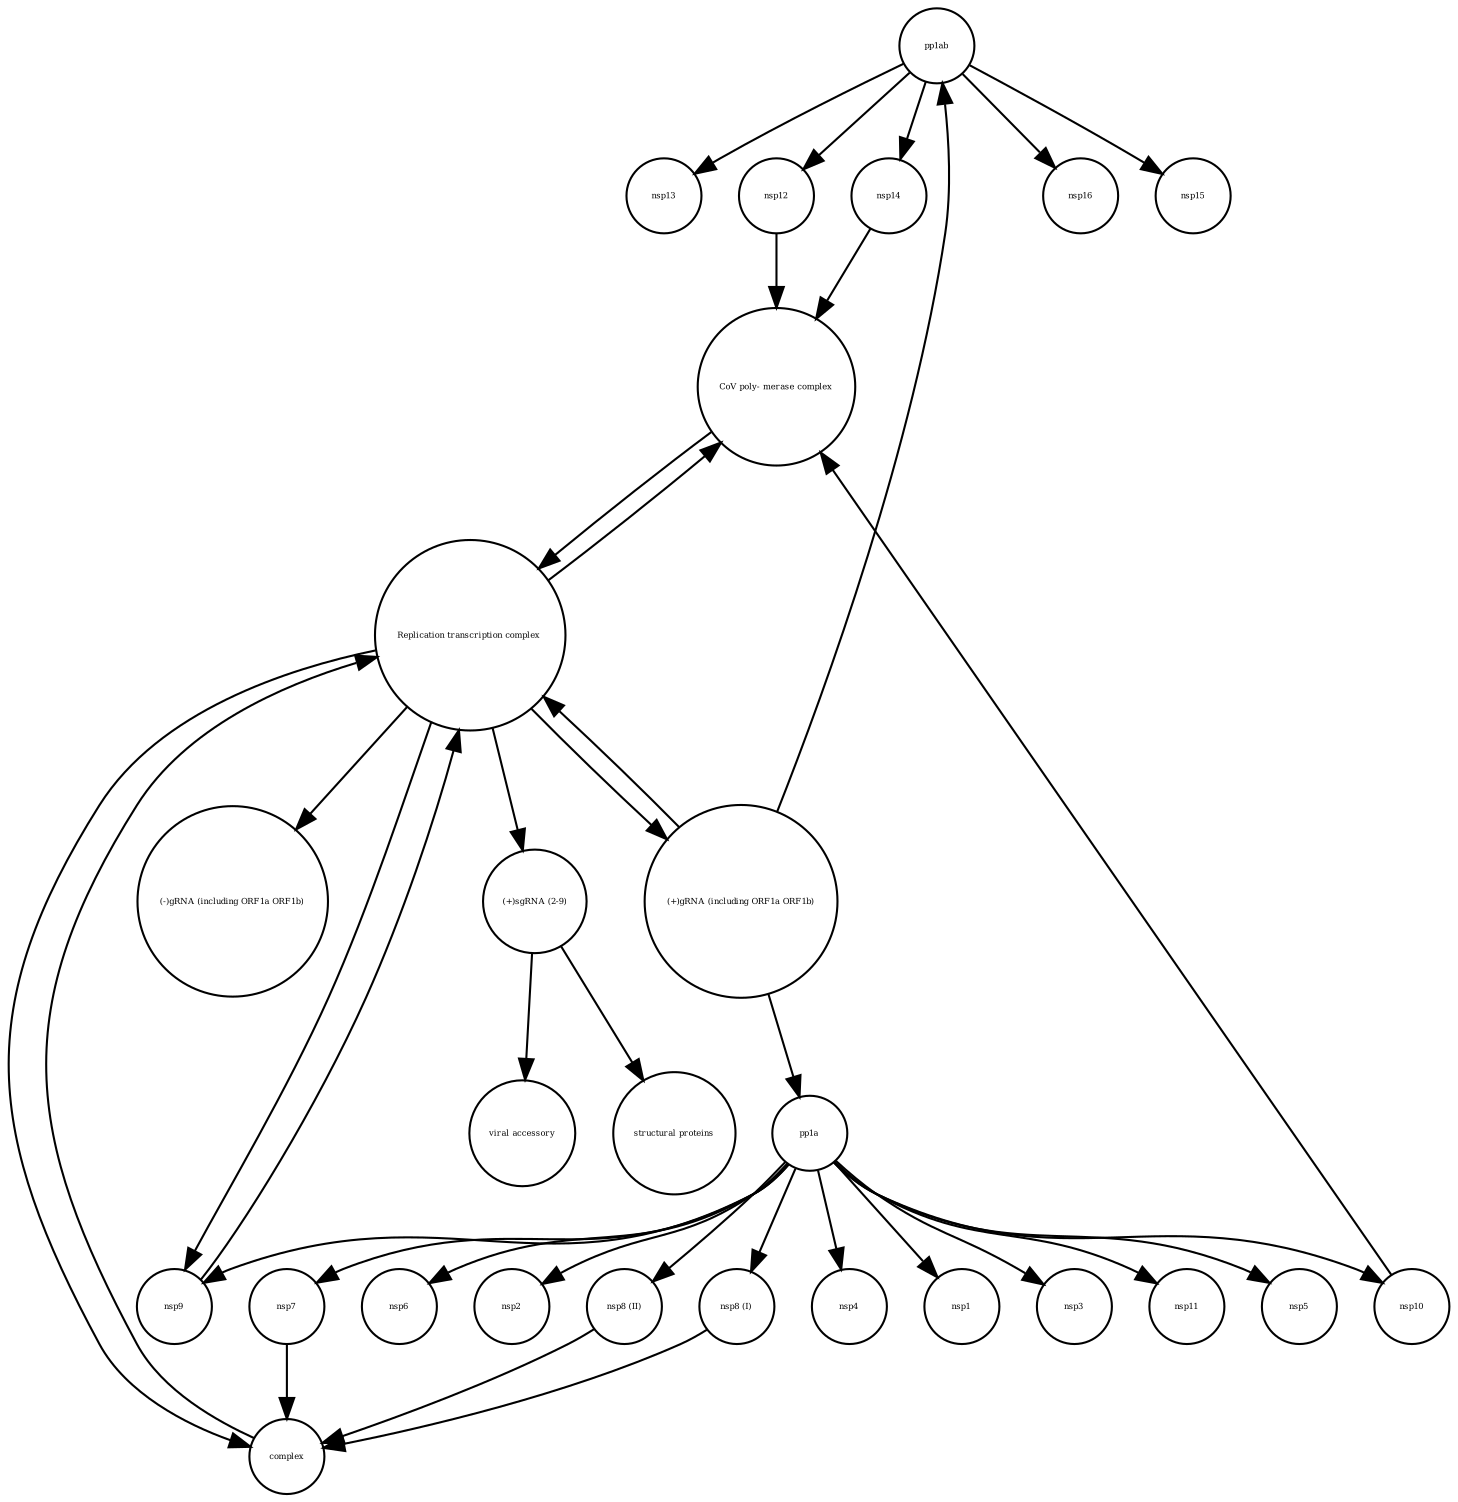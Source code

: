 strict digraph  {
nsp13 [annotation="", bipartite=0, cls=macromolecule, fontsize=4, label=nsp13, shape=circle];
nsp3 [annotation="", bipartite=0, cls=macromolecule, fontsize=4, label=nsp3, shape=circle];
nsp11 [annotation="", bipartite=0, cls=macromolecule, fontsize=4, label=nsp11, shape=circle];
nsp5 [annotation="", bipartite=0, cls=macromolecule, fontsize=4, label=nsp5, shape=circle];
"viral accessory" [annotation="", bipartite=0, cls=macromolecule, fontsize=4, label="viral accessory", shape=circle];
nsp12 [annotation="", bipartite=0, cls=macromolecule, fontsize=4, label=nsp12, shape=circle];
pp1ab [annotation="", bipartite=0, cls=macromolecule, fontsize=4, label=pp1ab, shape=circle];
nsp6 [annotation="", bipartite=0, cls=macromolecule, fontsize=4, label=nsp6, shape=circle];
nsp9 [annotation="", bipartite=0, cls=macromolecule, fontsize=4, label=nsp9, shape=circle];
nsp2 [annotation="", bipartite=0, cls=macromolecule, fontsize=4, label=nsp2, shape=circle];
nsp7 [annotation="", bipartite=0, cls=macromolecule, fontsize=4, label=nsp7, shape=circle];
nsp16 [annotation="", bipartite=0, cls=macromolecule, fontsize=4, label=nsp16, shape=circle];
nsp14 [annotation="", bipartite=0, cls=macromolecule, fontsize=4, label=nsp14, shape=circle];
"(+)gRNA (including ORF1a ORF1b)" [annotation="", bipartite=0, cls="nucleic acid feature", fontsize=4, label="(+)gRNA (including ORF1a ORF1b)", shape=circle];
pp1a [annotation="", bipartite=0, cls=macromolecule, fontsize=4, label=pp1a, shape=circle];
"nsp8 (II)" [annotation="", bipartite=0, cls=macromolecule, fontsize=4, label="nsp8 (II)", shape=circle];
complex [annotation="", bipartite=0, cls=complex, fontsize=4, label=complex, shape=circle];
nsp4 [annotation="", bipartite=0, cls=macromolecule, fontsize=4, label=nsp4, shape=circle];
"structural proteins" [annotation="", bipartite=0, cls=macromolecule, fontsize=4, label="structural proteins", shape=circle];
"Replication transcription complex " [annotation="", bipartite=0, cls=complex, fontsize=4, label="Replication transcription complex ", shape=circle];
"(-)gRNA (including ORF1a ORF1b)" [annotation="", bipartite=0, cls="nucleic acid feature", fontsize=4, label="(-)gRNA (including ORF1a ORF1b)", shape=circle];
nsp10 [annotation="", bipartite=0, cls=macromolecule, fontsize=4, label=nsp10, shape=circle];
nsp15 [annotation="", bipartite=0, cls=macromolecule, fontsize=4, label=nsp15, shape=circle];
"nsp8 (I)" [annotation="", bipartite=0, cls=macromolecule, fontsize=4, label="nsp8 (I)", shape=circle];
"(+)sgRNA (2-9)" [annotation="", bipartite=0, cls="nucleic acid feature", fontsize=4, label="(+)sgRNA (2-9)", shape=circle];
nsp1 [annotation="", bipartite=0, cls=macromolecule, fontsize=4, label=nsp1, shape=circle];
"CoV poly- merase complex" [annotation="", bipartite=0, cls=complex, fontsize=4, label="CoV poly- merase complex", shape=circle];
nsp12 -> "CoV poly- merase complex"  [annotation="", interaction_type=production];
pp1ab -> nsp15  [annotation="", interaction_type=production];
pp1ab -> nsp13  [annotation="", interaction_type=production];
pp1ab -> nsp12  [annotation="", interaction_type=production];
pp1ab -> nsp16  [annotation="", interaction_type=production];
pp1ab -> nsp14  [annotation="", interaction_type=production];
nsp9 -> "Replication transcription complex "  [annotation="", interaction_type=production];
nsp7 -> complex  [annotation="", interaction_type=production];
nsp14 -> "CoV poly- merase complex"  [annotation="", interaction_type=production];
"(+)gRNA (including ORF1a ORF1b)" -> "Replication transcription complex "  [annotation="", interaction_type=production];
"(+)gRNA (including ORF1a ORF1b)" -> pp1a  [annotation="", interaction_type="necessary stimulation"];
"(+)gRNA (including ORF1a ORF1b)" -> pp1ab  [annotation="", interaction_type="necessary stimulation"];
pp1a -> nsp10  [annotation="", interaction_type=production];
pp1a -> "nsp8 (I)"  [annotation="", interaction_type=production];
pp1a -> nsp7  [annotation="", interaction_type=production];
pp1a -> nsp6  [annotation="", interaction_type=production];
pp1a -> nsp3  [annotation="", interaction_type=production];
pp1a -> nsp9  [annotation="", interaction_type=production];
pp1a -> nsp2  [annotation="", interaction_type=production];
pp1a -> nsp11  [annotation="", interaction_type=production];
pp1a -> nsp1  [annotation="", interaction_type=production];
pp1a -> nsp5  [annotation="", interaction_type=production];
pp1a -> "nsp8 (II)"  [annotation="", interaction_type=production];
pp1a -> nsp4  [annotation="", interaction_type=production];
"nsp8 (II)" -> complex  [annotation="", interaction_type=production];
complex -> "Replication transcription complex "  [annotation="", interaction_type=production];
"Replication transcription complex " -> "(-)gRNA (including ORF1a ORF1b)"  [annotation="", interaction_type=production];
"Replication transcription complex " -> complex  [annotation="", interaction_type=production];
"Replication transcription complex " -> nsp9  [annotation="", interaction_type=production];
"Replication transcription complex " -> "(+)gRNA (including ORF1a ORF1b)"  [annotation="", interaction_type=production];
"Replication transcription complex " -> "CoV poly- merase complex"  [annotation="", interaction_type=production];
"Replication transcription complex " -> "(+)sgRNA (2-9)"  [annotation="", interaction_type="necessary stimulation"];
nsp10 -> "CoV poly- merase complex"  [annotation="", interaction_type=production];
"nsp8 (I)" -> complex  [annotation="", interaction_type=production];
"(+)sgRNA (2-9)" -> "viral accessory"  [annotation="", interaction_type="necessary stimulation"];
"(+)sgRNA (2-9)" -> "structural proteins"  [annotation="", interaction_type="necessary stimulation"];
"CoV poly- merase complex" -> "Replication transcription complex "  [annotation="", interaction_type=production];
}
